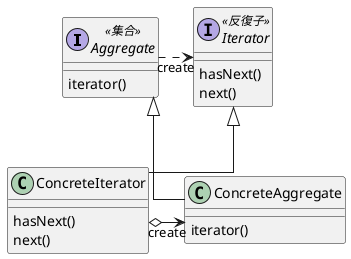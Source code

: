 @startuml

skinparam linetype ortho
top to bottom direction

interface Aggregate<<集合>> {
    iterator()
}
interface Iterator<<反復子>> {
    hasNext()
    next()
}

Aggregate .right.> Iterator : create

class ConcreteAggregate {
    iterator()
}

class ConcreteIterator {
    hasNext()
    next()
}

Aggregate <|-- ConcreteAggregate
Iterator <|-- ConcreteIterator
ConcreteAggregate <-left-o ConcreteIterator : create

@enduml